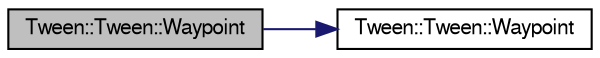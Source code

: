 digraph "Tween::Tween::Waypoint"
{
  bgcolor="transparent";
  edge [fontname="FreeSans",fontsize="10",labelfontname="FreeSans",labelfontsize="10"];
  node [fontname="FreeSans",fontsize="10",shape=record];
  rankdir="LR";
  Node1 [label="Tween::Tween::Waypoint",height=0.2,width=0.4,color="black", fillcolor="grey75", style="filled" fontcolor="black"];
  Node1 -> Node2 [color="midnightblue",fontsize="10",style="solid",fontname="FreeSans"];
  Node2 [label="Tween::Tween::Waypoint",height=0.2,width=0.4,color="black",URL="$classTween_1_1Tween.html#ab1fd4605d7440eda703ef24d2ed3d13f"];
}
